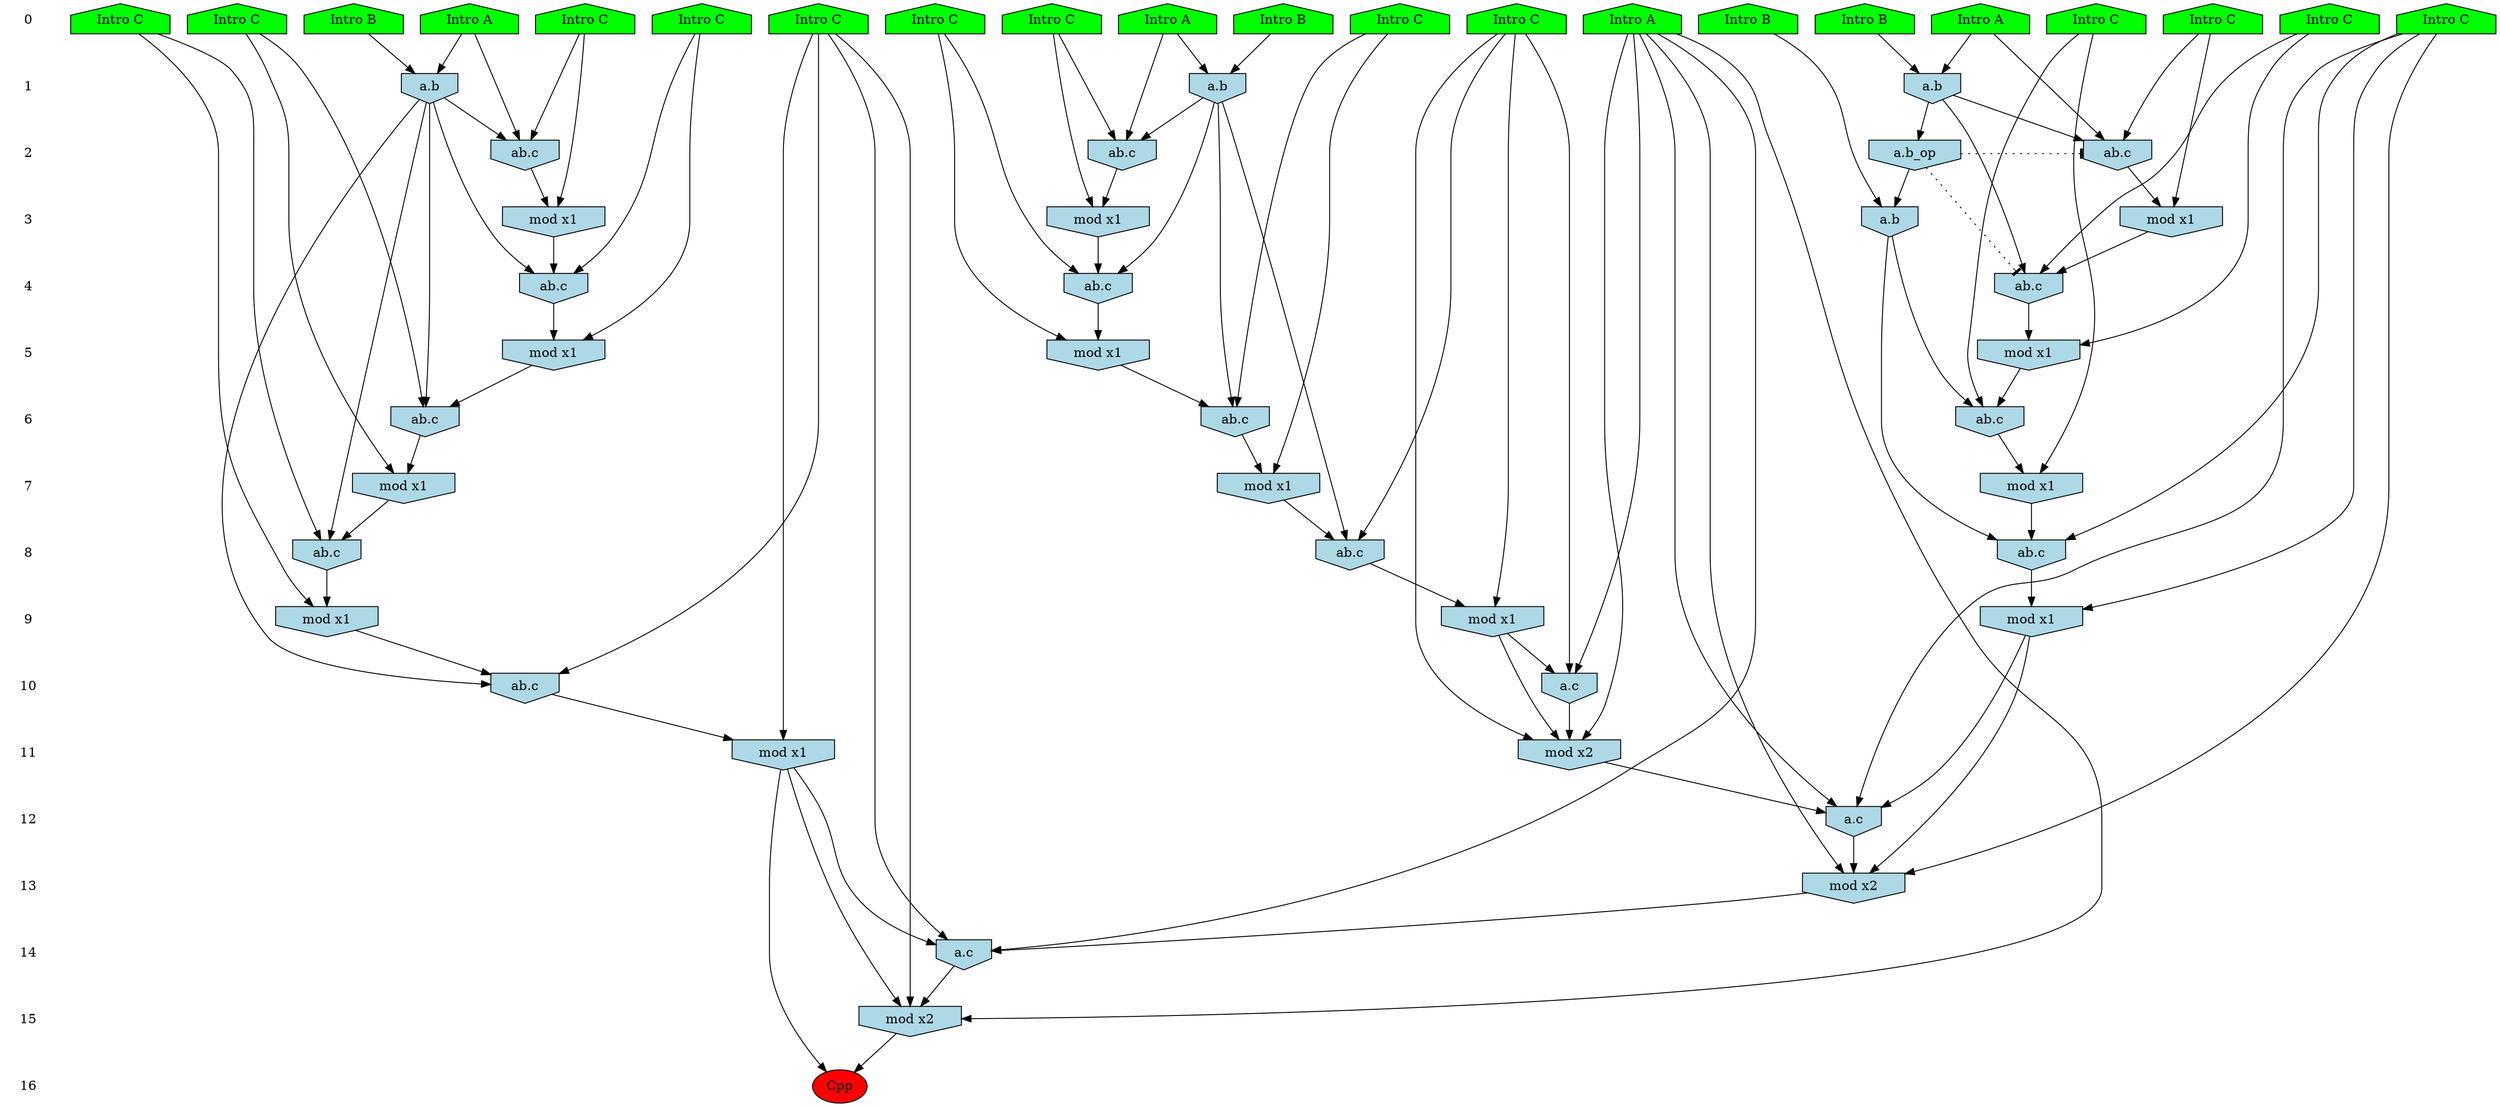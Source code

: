 /* Compression of 1 causal flows obtained in average at 2.052881E+01 t.u */
/* Compressed causal flows were: [3814] */
digraph G{
 ranksep=.5 ; 
{ rank = same ; "0" [shape=plaintext] ; node_1 [label ="Intro A", shape=house, style=filled, fillcolor=green] ;
node_2 [label ="Intro B", shape=house, style=filled, fillcolor=green] ;
node_3 [label ="Intro A", shape=house, style=filled, fillcolor=green] ;
node_4 [label ="Intro B", shape=house, style=filled, fillcolor=green] ;
node_5 [label ="Intro B", shape=house, style=filled, fillcolor=green] ;
node_6 [label ="Intro A", shape=house, style=filled, fillcolor=green] ;
node_7 [label ="Intro B", shape=house, style=filled, fillcolor=green] ;
node_8 [label ="Intro A", shape=house, style=filled, fillcolor=green] ;
node_9 [label ="Intro C", shape=house, style=filled, fillcolor=green] ;
node_10 [label ="Intro C", shape=house, style=filled, fillcolor=green] ;
node_11 [label ="Intro C", shape=house, style=filled, fillcolor=green] ;
node_12 [label ="Intro C", shape=house, style=filled, fillcolor=green] ;
node_13 [label ="Intro C", shape=house, style=filled, fillcolor=green] ;
node_14 [label ="Intro C", shape=house, style=filled, fillcolor=green] ;
node_15 [label ="Intro C", shape=house, style=filled, fillcolor=green] ;
node_16 [label ="Intro C", shape=house, style=filled, fillcolor=green] ;
node_17 [label ="Intro C", shape=house, style=filled, fillcolor=green] ;
node_18 [label ="Intro C", shape=house, style=filled, fillcolor=green] ;
node_19 [label ="Intro C", shape=house, style=filled, fillcolor=green] ;
node_20 [label ="Intro C", shape=house, style=filled, fillcolor=green] ;
node_21 [label ="Intro C", shape=house, style=filled, fillcolor=green] ;
}
{ rank = same ; "1" [shape=plaintext] ; node_22 [label="a.b", shape=invhouse, style=filled, fillcolor = lightblue] ;
node_25 [label="a.b", shape=invhouse, style=filled, fillcolor = lightblue] ;
node_26 [label="a.b", shape=invhouse, style=filled, fillcolor = lightblue] ;
}
{ rank = same ; "2" [shape=plaintext] ; node_23 [label="ab.c", shape=invhouse, style=filled, fillcolor = lightblue] ;
node_27 [label="ab.c", shape=invhouse, style=filled, fillcolor = lightblue] ;
node_29 [label="ab.c", shape=invhouse, style=filled, fillcolor = lightblue] ;
node_40 [label="a.b_op", shape=invhouse, style=filled, fillcolor = lightblue] ;
}
{ rank = same ; "3" [shape=plaintext] ; node_24 [label="mod x1", shape=invhouse, style=filled, fillcolor = lightblue] ;
node_28 [label="mod x1", shape=invhouse, style=filled, fillcolor = lightblue] ;
node_30 [label="mod x1", shape=invhouse, style=filled, fillcolor = lightblue] ;
node_43 [label="a.b", shape=invhouse, style=filled, fillcolor = lightblue] ;
}
{ rank = same ; "4" [shape=plaintext] ; node_31 [label="ab.c", shape=invhouse, style=filled, fillcolor = lightblue] ;
node_33 [label="ab.c", shape=invhouse, style=filled, fillcolor = lightblue] ;
node_34 [label="ab.c", shape=invhouse, style=filled, fillcolor = lightblue] ;
}
{ rank = same ; "5" [shape=plaintext] ; node_32 [label="mod x1", shape=invhouse, style=filled, fillcolor = lightblue] ;
node_38 [label="mod x1", shape=invhouse, style=filled, fillcolor = lightblue] ;
node_39 [label="mod x1", shape=invhouse, style=filled, fillcolor = lightblue] ;
}
{ rank = same ; "6" [shape=plaintext] ; node_35 [label="ab.c", shape=invhouse, style=filled, fillcolor = lightblue] ;
node_41 [label="ab.c", shape=invhouse, style=filled, fillcolor = lightblue] ;
node_46 [label="ab.c", shape=invhouse, style=filled, fillcolor = lightblue] ;
}
{ rank = same ; "7" [shape=plaintext] ; node_36 [label="mod x1", shape=invhouse, style=filled, fillcolor = lightblue] ;
node_42 [label="mod x1", shape=invhouse, style=filled, fillcolor = lightblue] ;
node_50 [label="mod x1", shape=invhouse, style=filled, fillcolor = lightblue] ;
}
{ rank = same ; "8" [shape=plaintext] ; node_37 [label="ab.c", shape=invhouse, style=filled, fillcolor = lightblue] ;
node_44 [label="ab.c", shape=invhouse, style=filled, fillcolor = lightblue] ;
node_52 [label="ab.c", shape=invhouse, style=filled, fillcolor = lightblue] ;
}
{ rank = same ; "9" [shape=plaintext] ; node_45 [label="mod x1", shape=invhouse, style=filled, fillcolor = lightblue] ;
node_48 [label="mod x1", shape=invhouse, style=filled, fillcolor = lightblue] ;
node_53 [label="mod x1", shape=invhouse, style=filled, fillcolor = lightblue] ;
}
{ rank = same ; "10" [shape=plaintext] ; node_47 [label="a.c", shape=invhouse, style=filled, fillcolor = lightblue] ;
node_49 [label="ab.c", shape=invhouse, style=filled, fillcolor = lightblue] ;
}
{ rank = same ; "11" [shape=plaintext] ; node_51 [label="mod x2", shape=invhouse, style=filled, fillcolor = lightblue] ;
node_54 [label="mod x1", shape=invhouse, style=filled, fillcolor = lightblue] ;
}
{ rank = same ; "12" [shape=plaintext] ; node_55 [label="a.c", shape=invhouse, style=filled, fillcolor = lightblue] ;
}
{ rank = same ; "13" [shape=plaintext] ; node_56 [label="mod x2", shape=invhouse, style=filled, fillcolor = lightblue] ;
}
{ rank = same ; "14" [shape=plaintext] ; node_57 [label="a.c", shape=invhouse, style=filled, fillcolor = lightblue] ;
}
{ rank = same ; "15" [shape=plaintext] ; node_58 [label="mod x2", shape=invhouse, style=filled, fillcolor = lightblue] ;
}
{ rank = same ; "16" [shape=plaintext] ; node_59 [label ="Cpp", style=filled, fillcolor=red] ;
}
"0" -> "1" [style="invis"]; 
"1" -> "2" [style="invis"]; 
"2" -> "3" [style="invis"]; 
"3" -> "4" [style="invis"]; 
"4" -> "5" [style="invis"]; 
"5" -> "6" [style="invis"]; 
"6" -> "7" [style="invis"]; 
"7" -> "8" [style="invis"]; 
"8" -> "9" [style="invis"]; 
"9" -> "10" [style="invis"]; 
"10" -> "11" [style="invis"]; 
"11" -> "12" [style="invis"]; 
"12" -> "13" [style="invis"]; 
"13" -> "14" [style="invis"]; 
"14" -> "15" [style="invis"]; 
"15" -> "16" [style="invis"]; 
node_5 -> node_22
node_8 -> node_22
node_8 -> node_23
node_13 -> node_23
node_22 -> node_23
node_13 -> node_24
node_23 -> node_24
node_1 -> node_25
node_4 -> node_25
node_3 -> node_26
node_7 -> node_26
node_1 -> node_27
node_18 -> node_27
node_25 -> node_27
node_18 -> node_28
node_27 -> node_28
node_3 -> node_29
node_12 -> node_29
node_26 -> node_29
node_12 -> node_30
node_29 -> node_30
node_10 -> node_31
node_26 -> node_31
node_30 -> node_31
node_10 -> node_32
node_31 -> node_32
node_20 -> node_33
node_22 -> node_33
node_24 -> node_33
node_11 -> node_34
node_25 -> node_34
node_28 -> node_34
node_19 -> node_35
node_26 -> node_35
node_32 -> node_35
node_19 -> node_36
node_35 -> node_36
node_17 -> node_37
node_26 -> node_37
node_36 -> node_37
node_11 -> node_38
node_34 -> node_38
node_20 -> node_39
node_33 -> node_39
node_25 -> node_40
node_21 -> node_41
node_22 -> node_41
node_39 -> node_41
node_21 -> node_42
node_41 -> node_42
node_2 -> node_43
node_40 -> node_43
node_14 -> node_44
node_22 -> node_44
node_42 -> node_44
node_17 -> node_45
node_37 -> node_45
node_9 -> node_46
node_38 -> node_46
node_43 -> node_46
node_6 -> node_47
node_17 -> node_47
node_45 -> node_47
node_14 -> node_48
node_44 -> node_48
node_15 -> node_49
node_22 -> node_49
node_48 -> node_49
node_9 -> node_50
node_46 -> node_50
node_6 -> node_51
node_17 -> node_51
node_45 -> node_51
node_47 -> node_51
node_16 -> node_52
node_43 -> node_52
node_50 -> node_52
node_16 -> node_53
node_52 -> node_53
node_15 -> node_54
node_49 -> node_54
node_6 -> node_55
node_16 -> node_55
node_51 -> node_55
node_53 -> node_55
node_6 -> node_56
node_16 -> node_56
node_53 -> node_56
node_55 -> node_56
node_6 -> node_57
node_15 -> node_57
node_54 -> node_57
node_56 -> node_57
node_6 -> node_58
node_15 -> node_58
node_54 -> node_58
node_57 -> node_58
node_54 -> node_59
node_58 -> node_59
node_40 -> node_34 [style=dotted, arrowhead = tee] 
node_40 -> node_27 [style=dotted, arrowhead = tee] 
}
/*
 Dot generation time: 0.000331
*/